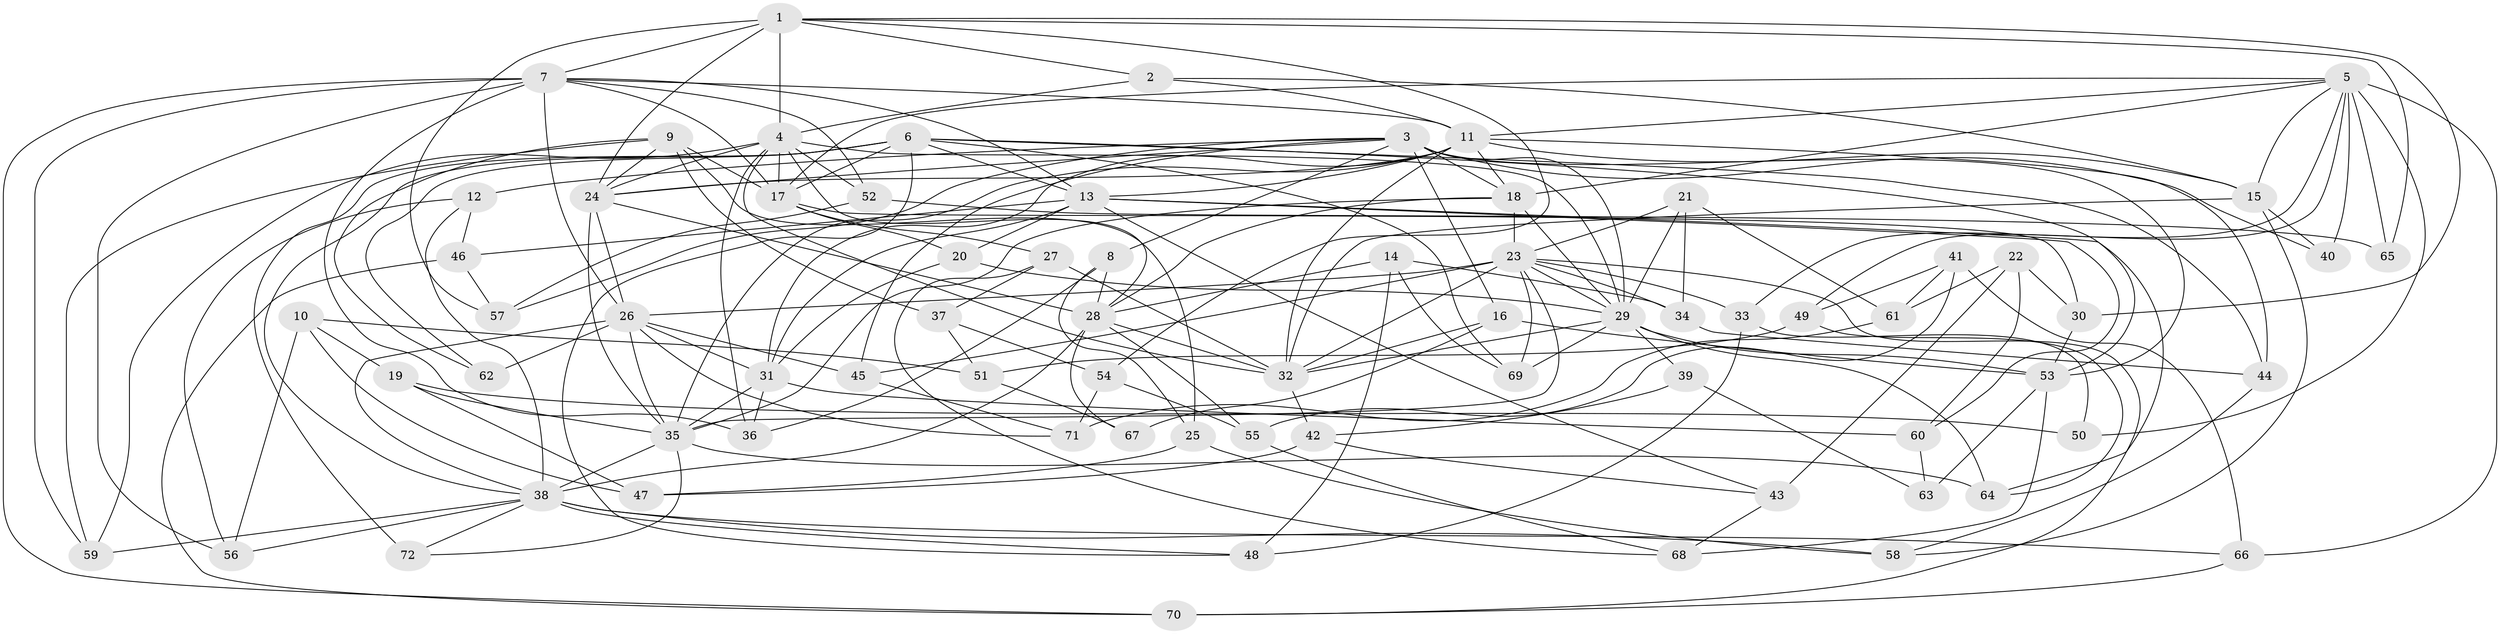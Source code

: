 // original degree distribution, {4: 1.0}
// Generated by graph-tools (version 1.1) at 2025/54/03/04/25 22:54:01]
// undirected, 72 vertices, 194 edges
graph export_dot {
  node [color=gray90,style=filled];
  1;
  2;
  3;
  4;
  5;
  6;
  7;
  8;
  9;
  10;
  11;
  12;
  13;
  14;
  15;
  16;
  17;
  18;
  19;
  20;
  21;
  22;
  23;
  24;
  25;
  26;
  27;
  28;
  29;
  30;
  31;
  32;
  33;
  34;
  35;
  36;
  37;
  38;
  39;
  40;
  41;
  42;
  43;
  44;
  45;
  46;
  47;
  48;
  49;
  50;
  51;
  52;
  53;
  54;
  55;
  56;
  57;
  58;
  59;
  60;
  61;
  62;
  63;
  64;
  65;
  66;
  67;
  68;
  69;
  70;
  71;
  72;
  1 -- 2 [weight=1.0];
  1 -- 4 [weight=3.0];
  1 -- 7 [weight=1.0];
  1 -- 24 [weight=1.0];
  1 -- 30 [weight=1.0];
  1 -- 54 [weight=1.0];
  1 -- 57 [weight=1.0];
  1 -- 65 [weight=1.0];
  2 -- 4 [weight=1.0];
  2 -- 11 [weight=1.0];
  2 -- 15 [weight=1.0];
  3 -- 8 [weight=1.0];
  3 -- 12 [weight=1.0];
  3 -- 16 [weight=1.0];
  3 -- 18 [weight=1.0];
  3 -- 24 [weight=1.0];
  3 -- 29 [weight=1.0];
  3 -- 40 [weight=1.0];
  3 -- 45 [weight=1.0];
  3 -- 53 [weight=1.0];
  3 -- 57 [weight=1.0];
  4 -- 17 [weight=1.0];
  4 -- 24 [weight=1.0];
  4 -- 28 [weight=1.0];
  4 -- 29 [weight=1.0];
  4 -- 32 [weight=1.0];
  4 -- 36 [weight=1.0];
  4 -- 52 [weight=1.0];
  4 -- 59 [weight=1.0];
  5 -- 11 [weight=1.0];
  5 -- 15 [weight=1.0];
  5 -- 17 [weight=1.0];
  5 -- 18 [weight=1.0];
  5 -- 33 [weight=1.0];
  5 -- 40 [weight=1.0];
  5 -- 49 [weight=1.0];
  5 -- 50 [weight=2.0];
  5 -- 65 [weight=2.0];
  5 -- 66 [weight=1.0];
  6 -- 13 [weight=2.0];
  6 -- 17 [weight=2.0];
  6 -- 38 [weight=1.0];
  6 -- 44 [weight=1.0];
  6 -- 48 [weight=1.0];
  6 -- 53 [weight=1.0];
  6 -- 62 [weight=1.0];
  6 -- 69 [weight=1.0];
  6 -- 72 [weight=2.0];
  7 -- 11 [weight=1.0];
  7 -- 13 [weight=1.0];
  7 -- 17 [weight=1.0];
  7 -- 26 [weight=1.0];
  7 -- 36 [weight=1.0];
  7 -- 52 [weight=1.0];
  7 -- 56 [weight=1.0];
  7 -- 59 [weight=1.0];
  7 -- 70 [weight=1.0];
  8 -- 25 [weight=1.0];
  8 -- 28 [weight=1.0];
  8 -- 36 [weight=1.0];
  9 -- 17 [weight=2.0];
  9 -- 24 [weight=1.0];
  9 -- 25 [weight=1.0];
  9 -- 37 [weight=1.0];
  9 -- 59 [weight=1.0];
  9 -- 62 [weight=2.0];
  10 -- 19 [weight=1.0];
  10 -- 47 [weight=1.0];
  10 -- 51 [weight=1.0];
  10 -- 56 [weight=1.0];
  11 -- 13 [weight=1.0];
  11 -- 15 [weight=2.0];
  11 -- 18 [weight=1.0];
  11 -- 24 [weight=1.0];
  11 -- 31 [weight=1.0];
  11 -- 32 [weight=1.0];
  11 -- 35 [weight=1.0];
  11 -- 44 [weight=1.0];
  12 -- 38 [weight=1.0];
  12 -- 46 [weight=1.0];
  12 -- 56 [weight=1.0];
  13 -- 20 [weight=1.0];
  13 -- 31 [weight=1.0];
  13 -- 43 [weight=1.0];
  13 -- 46 [weight=1.0];
  13 -- 60 [weight=1.0];
  13 -- 64 [weight=1.0];
  14 -- 28 [weight=1.0];
  14 -- 34 [weight=1.0];
  14 -- 48 [weight=1.0];
  14 -- 69 [weight=1.0];
  15 -- 32 [weight=1.0];
  15 -- 40 [weight=2.0];
  15 -- 58 [weight=1.0];
  16 -- 32 [weight=1.0];
  16 -- 53 [weight=1.0];
  16 -- 67 [weight=1.0];
  17 -- 20 [weight=1.0];
  17 -- 27 [weight=1.0];
  17 -- 30 [weight=1.0];
  18 -- 23 [weight=2.0];
  18 -- 28 [weight=1.0];
  18 -- 29 [weight=1.0];
  18 -- 35 [weight=1.0];
  19 -- 35 [weight=1.0];
  19 -- 47 [weight=1.0];
  19 -- 50 [weight=1.0];
  20 -- 29 [weight=1.0];
  20 -- 31 [weight=1.0];
  21 -- 23 [weight=1.0];
  21 -- 29 [weight=1.0];
  21 -- 34 [weight=1.0];
  21 -- 61 [weight=1.0];
  22 -- 30 [weight=1.0];
  22 -- 43 [weight=1.0];
  22 -- 60 [weight=1.0];
  22 -- 61 [weight=1.0];
  23 -- 26 [weight=1.0];
  23 -- 29 [weight=1.0];
  23 -- 32 [weight=1.0];
  23 -- 33 [weight=1.0];
  23 -- 34 [weight=1.0];
  23 -- 35 [weight=1.0];
  23 -- 45 [weight=1.0];
  23 -- 69 [weight=1.0];
  23 -- 70 [weight=1.0];
  24 -- 26 [weight=1.0];
  24 -- 28 [weight=1.0];
  24 -- 35 [weight=1.0];
  25 -- 47 [weight=1.0];
  25 -- 58 [weight=1.0];
  26 -- 31 [weight=2.0];
  26 -- 35 [weight=1.0];
  26 -- 38 [weight=1.0];
  26 -- 45 [weight=1.0];
  26 -- 62 [weight=1.0];
  26 -- 71 [weight=1.0];
  27 -- 32 [weight=1.0];
  27 -- 37 [weight=1.0];
  27 -- 68 [weight=1.0];
  28 -- 32 [weight=2.0];
  28 -- 38 [weight=2.0];
  28 -- 55 [weight=1.0];
  28 -- 67 [weight=2.0];
  29 -- 32 [weight=1.0];
  29 -- 39 [weight=2.0];
  29 -- 53 [weight=1.0];
  29 -- 64 [weight=1.0];
  29 -- 69 [weight=1.0];
  30 -- 53 [weight=1.0];
  31 -- 35 [weight=1.0];
  31 -- 36 [weight=1.0];
  31 -- 60 [weight=1.0];
  32 -- 42 [weight=1.0];
  33 -- 48 [weight=1.0];
  33 -- 50 [weight=1.0];
  34 -- 44 [weight=1.0];
  35 -- 38 [weight=1.0];
  35 -- 64 [weight=1.0];
  35 -- 72 [weight=1.0];
  37 -- 51 [weight=1.0];
  37 -- 54 [weight=1.0];
  38 -- 48 [weight=1.0];
  38 -- 56 [weight=1.0];
  38 -- 58 [weight=1.0];
  38 -- 59 [weight=1.0];
  38 -- 66 [weight=1.0];
  38 -- 72 [weight=1.0];
  39 -- 42 [weight=1.0];
  39 -- 63 [weight=1.0];
  41 -- 49 [weight=1.0];
  41 -- 55 [weight=1.0];
  41 -- 61 [weight=1.0];
  41 -- 66 [weight=1.0];
  42 -- 43 [weight=1.0];
  42 -- 47 [weight=1.0];
  43 -- 68 [weight=1.0];
  44 -- 58 [weight=1.0];
  45 -- 71 [weight=1.0];
  46 -- 57 [weight=1.0];
  46 -- 70 [weight=1.0];
  49 -- 51 [weight=1.0];
  49 -- 64 [weight=1.0];
  51 -- 67 [weight=1.0];
  52 -- 57 [weight=1.0];
  52 -- 65 [weight=1.0];
  53 -- 63 [weight=2.0];
  53 -- 68 [weight=1.0];
  54 -- 55 [weight=1.0];
  54 -- 71 [weight=1.0];
  55 -- 68 [weight=1.0];
  60 -- 63 [weight=1.0];
  61 -- 71 [weight=1.0];
  66 -- 70 [weight=1.0];
}
